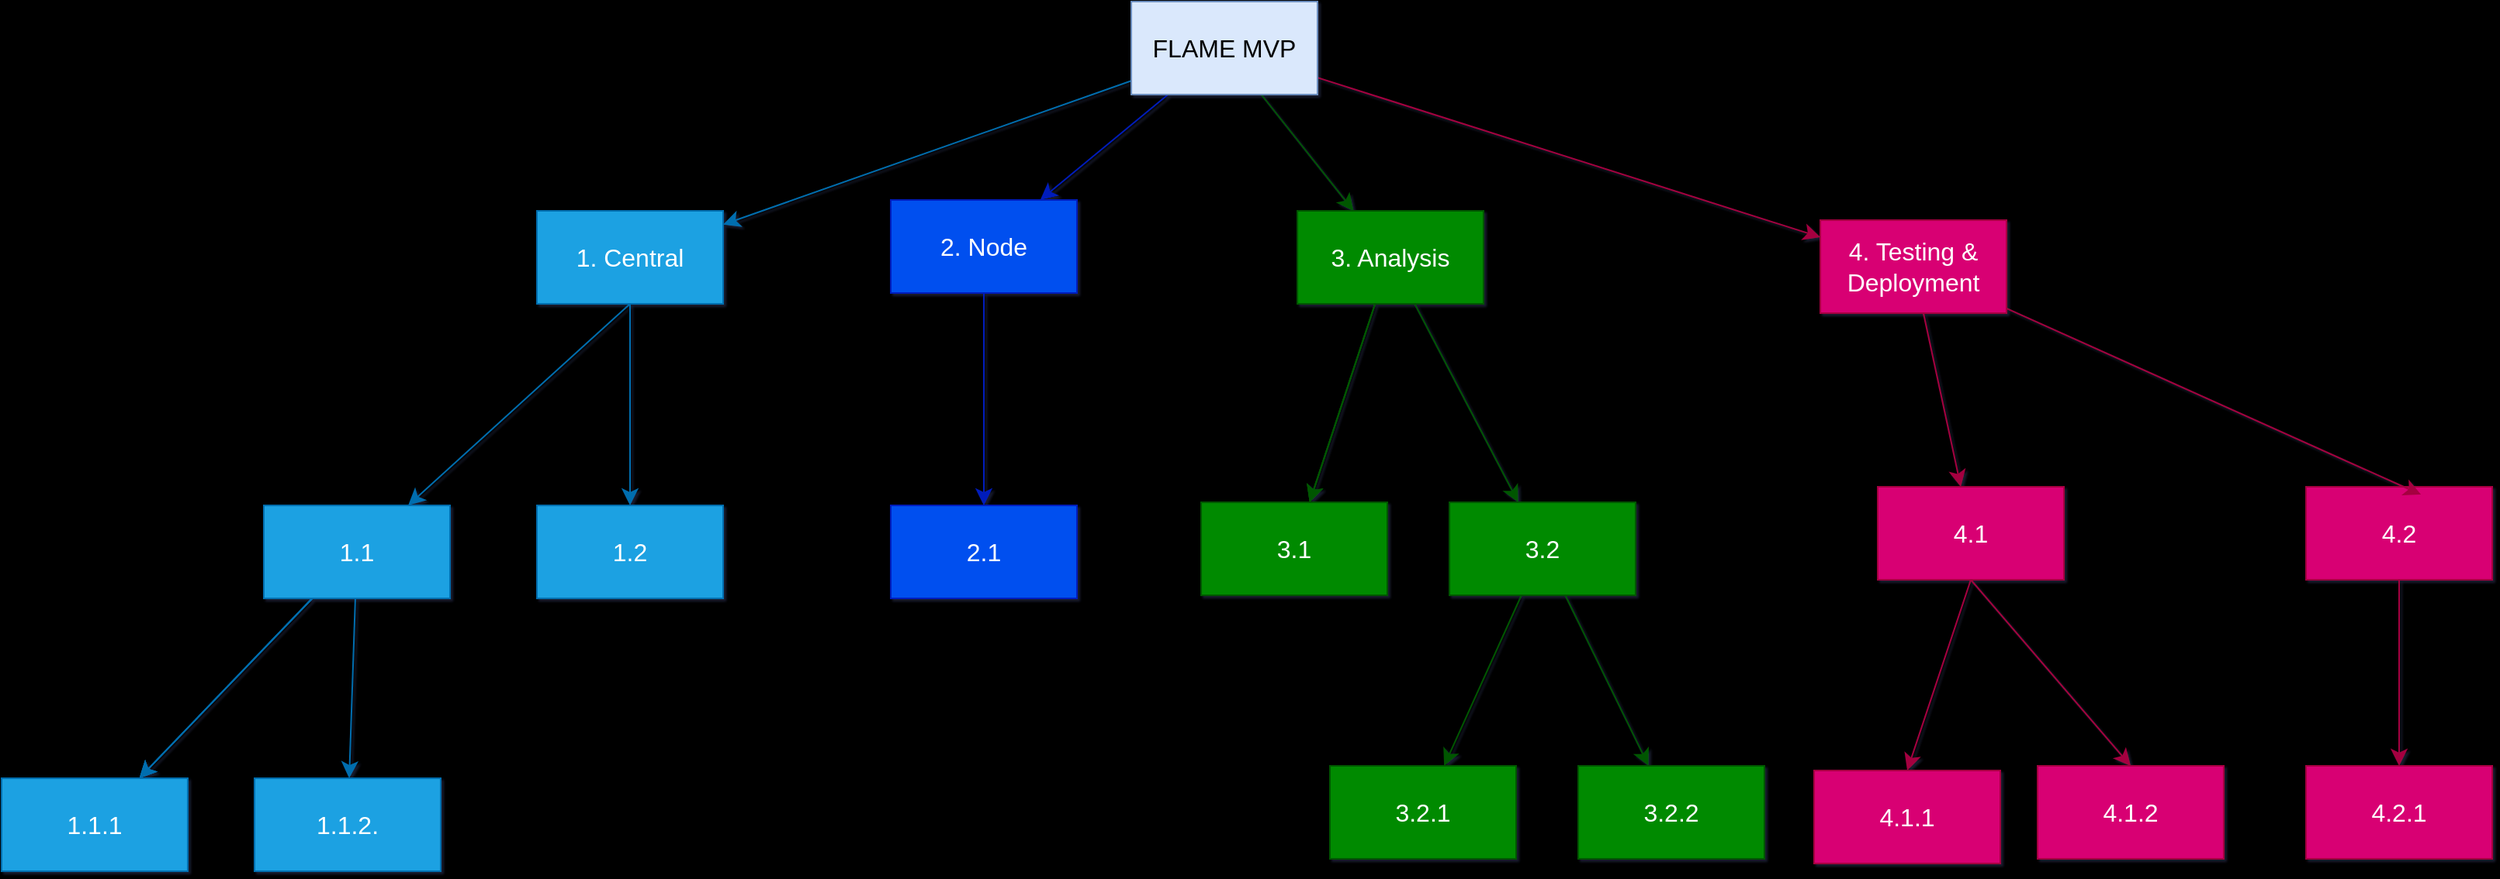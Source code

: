 <mxfile version="22.1.7" type="github">
  <diagram name="Seite-1" id="seM9K211Fq18FHVvWayW">
    <mxGraphModel dx="2282" dy="1271" grid="0" gridSize="10" guides="1" tooltips="1" connect="1" arrows="1" fold="1" page="0" pageScale="1" pageWidth="827" pageHeight="1169" background="#000000" math="0" shadow="1">
      <root>
        <mxCell id="0" />
        <mxCell id="1" parent="0" />
        <mxCell id="Tm_fkrOzm4iO2OovqsH9-3" value="" style="edgeStyle=none;curved=1;rounded=0;orthogonalLoop=1;jettySize=auto;html=1;fontSize=12;startSize=8;endSize=8;fillColor=#1ba1e2;strokeColor=#006EAF;" parent="1" source="Tm_fkrOzm4iO2OovqsH9-1" target="Tm_fkrOzm4iO2OovqsH9-2" edge="1">
          <mxGeometry relative="1" as="geometry" />
        </mxCell>
        <mxCell id="Tm_fkrOzm4iO2OovqsH9-5" value="" style="edgeStyle=none;curved=1;rounded=0;orthogonalLoop=1;jettySize=auto;html=1;fontSize=12;startSize=8;endSize=8;" parent="1" source="Tm_fkrOzm4iO2OovqsH9-1" target="Tm_fkrOzm4iO2OovqsH9-4" edge="1">
          <mxGeometry relative="1" as="geometry" />
        </mxCell>
        <mxCell id="Tm_fkrOzm4iO2OovqsH9-7" value="" style="edgeStyle=none;curved=1;rounded=0;orthogonalLoop=1;jettySize=auto;html=1;fontSize=12;startSize=8;endSize=8;fillColor=#008a00;strokeColor=#005700;" parent="1" source="Tm_fkrOzm4iO2OovqsH9-1" target="Tm_fkrOzm4iO2OovqsH9-6" edge="1">
          <mxGeometry relative="1" as="geometry" />
        </mxCell>
        <mxCell id="Tm_fkrOzm4iO2OovqsH9-8" value="" style="edgeStyle=none;curved=1;rounded=0;orthogonalLoop=1;jettySize=auto;html=1;fontSize=12;startSize=8;endSize=8;" parent="1" source="Tm_fkrOzm4iO2OovqsH9-1" target="Tm_fkrOzm4iO2OovqsH9-4" edge="1">
          <mxGeometry relative="1" as="geometry" />
        </mxCell>
        <mxCell id="Tm_fkrOzm4iO2OovqsH9-9" value="" style="edgeStyle=none;curved=1;rounded=0;orthogonalLoop=1;jettySize=auto;html=1;fontSize=12;startSize=8;endSize=8;" parent="1" source="Tm_fkrOzm4iO2OovqsH9-1" target="Tm_fkrOzm4iO2OovqsH9-4" edge="1">
          <mxGeometry relative="1" as="geometry" />
        </mxCell>
        <mxCell id="Tm_fkrOzm4iO2OovqsH9-10" value="" style="edgeStyle=none;curved=1;rounded=0;orthogonalLoop=1;jettySize=auto;html=1;fontSize=12;startSize=8;endSize=8;fillColor=#0050ef;strokeColor=#001DBC;" parent="1" source="Tm_fkrOzm4iO2OovqsH9-1" target="Tm_fkrOzm4iO2OovqsH9-4" edge="1">
          <mxGeometry relative="1" as="geometry" />
        </mxCell>
        <mxCell id="Tm_fkrOzm4iO2OovqsH9-12" value="" style="edgeStyle=none;curved=1;rounded=0;orthogonalLoop=1;jettySize=auto;html=1;fontSize=12;startSize=8;endSize=8;fillColor=#d80073;strokeColor=#A50040;" parent="1" source="Tm_fkrOzm4iO2OovqsH9-1" target="Tm_fkrOzm4iO2OovqsH9-11" edge="1">
          <mxGeometry relative="1" as="geometry" />
        </mxCell>
        <mxCell id="Tm_fkrOzm4iO2OovqsH9-1" value="FLAME MVP" style="rounded=0;whiteSpace=wrap;html=1;fontSize=16;fillColor=#dae8fc;strokeColor=#6c8ebf;" parent="1" vertex="1">
          <mxGeometry x="176" y="-35" width="120" height="60" as="geometry" />
        </mxCell>
        <mxCell id="Tm_fkrOzm4iO2OovqsH9-15" value="" style="edgeStyle=none;curved=1;rounded=0;orthogonalLoop=1;jettySize=auto;html=1;fontSize=12;startSize=8;endSize=8;fillColor=#1ba1e2;strokeColor=#006EAF;" parent="1" source="Tm_fkrOzm4iO2OovqsH9-2" target="Tm_fkrOzm4iO2OovqsH9-14" edge="1">
          <mxGeometry relative="1" as="geometry" />
        </mxCell>
        <mxCell id="Tm_fkrOzm4iO2OovqsH9-2" value="1. Central" style="rounded=0;whiteSpace=wrap;html=1;fontSize=16;fillColor=#1ba1e2;strokeColor=#006EAF;fontColor=#ffffff;" parent="1" vertex="1">
          <mxGeometry x="-207" y="100" width="120" height="60" as="geometry" />
        </mxCell>
        <mxCell id="Tm_fkrOzm4iO2OovqsH9-19" value="" style="edgeStyle=none;curved=1;rounded=0;orthogonalLoop=1;jettySize=auto;html=1;fontSize=12;startSize=8;endSize=8;fillColor=#0050ef;strokeColor=#001DBC;" parent="1" source="Tm_fkrOzm4iO2OovqsH9-4" target="Tm_fkrOzm4iO2OovqsH9-18" edge="1">
          <mxGeometry relative="1" as="geometry" />
        </mxCell>
        <mxCell id="Tm_fkrOzm4iO2OovqsH9-4" value="2. Node" style="rounded=0;whiteSpace=wrap;html=1;fontSize=16;fillColor=#0050ef;strokeColor=#001DBC;fontColor=#ffffff;" parent="1" vertex="1">
          <mxGeometry x="21" y="93" width="120" height="60" as="geometry" />
        </mxCell>
        <mxCell id="Tm_fkrOzm4iO2OovqsH9-21" value="" style="edgeStyle=none;curved=1;rounded=0;orthogonalLoop=1;jettySize=auto;html=1;fontSize=12;startSize=8;endSize=8;fillColor=#008a00;strokeColor=#005700;" parent="1" source="Tm_fkrOzm4iO2OovqsH9-6" target="Tm_fkrOzm4iO2OovqsH9-20" edge="1">
          <mxGeometry relative="1" as="geometry" />
        </mxCell>
        <mxCell id="bRI6Ea-mW8as5AOQ2J7K-8" value="" style="edgeStyle=none;curved=1;rounded=0;orthogonalLoop=1;jettySize=auto;html=1;fontSize=12;startSize=8;endSize=8;fillColor=#008a00;strokeColor=#005700;" parent="1" source="Tm_fkrOzm4iO2OovqsH9-6" target="Tm_fkrOzm4iO2OovqsH9-20" edge="1">
          <mxGeometry relative="1" as="geometry" />
        </mxCell>
        <mxCell id="bRI6Ea-mW8as5AOQ2J7K-9" value="" style="edgeStyle=none;curved=1;rounded=0;orthogonalLoop=1;jettySize=auto;html=1;fontSize=12;startSize=8;endSize=8;fillColor=#008a00;strokeColor=#005700;" parent="1" source="Tm_fkrOzm4iO2OovqsH9-6" target="Tm_fkrOzm4iO2OovqsH9-20" edge="1">
          <mxGeometry relative="1" as="geometry" />
        </mxCell>
        <mxCell id="bRI6Ea-mW8as5AOQ2J7K-10" style="edgeStyle=none;curved=1;rounded=0;orthogonalLoop=1;jettySize=auto;html=1;fontSize=12;startSize=8;endSize=8;fillColor=#008a00;strokeColor=#005700;" parent="1" source="Tm_fkrOzm4iO2OovqsH9-6" target="bRI6Ea-mW8as5AOQ2J7K-1" edge="1">
          <mxGeometry relative="1" as="geometry" />
        </mxCell>
        <mxCell id="Tm_fkrOzm4iO2OovqsH9-6" value="3. Analysis" style="rounded=0;whiteSpace=wrap;html=1;fontSize=16;fillColor=#008a00;strokeColor=#005700;fontColor=#ffffff;" parent="1" vertex="1">
          <mxGeometry x="283" y="100" width="120" height="60" as="geometry" />
        </mxCell>
        <mxCell id="bRI6Ea-mW8as5AOQ2J7K-12" value="" style="edgeStyle=none;curved=1;rounded=0;orthogonalLoop=1;jettySize=auto;html=1;fontSize=12;startSize=8;endSize=8;fillColor=#d80073;strokeColor=#A50040;" parent="1" source="Tm_fkrOzm4iO2OovqsH9-11" target="bRI6Ea-mW8as5AOQ2J7K-11" edge="1">
          <mxGeometry relative="1" as="geometry" />
        </mxCell>
        <mxCell id="Tm_fkrOzm4iO2OovqsH9-11" value="4. Testing &amp;amp; Deployment" style="whiteSpace=wrap;html=1;fontSize=16;rounded=0;fillColor=#d80073;strokeColor=#A50040;fontColor=#ffffff;" parent="1" vertex="1">
          <mxGeometry x="620" y="106" width="120" height="60" as="geometry" />
        </mxCell>
        <mxCell id="Tm_fkrOzm4iO2OovqsH9-17" value="" style="edgeStyle=none;curved=1;rounded=0;orthogonalLoop=1;jettySize=auto;html=1;fontSize=12;startSize=8;endSize=8;exitX=0.5;exitY=1;exitDx=0;exitDy=0;fillColor=#1ba1e2;strokeColor=#006EAF;" parent="1" source="Tm_fkrOzm4iO2OovqsH9-2" target="Tm_fkrOzm4iO2OovqsH9-16" edge="1">
          <mxGeometry relative="1" as="geometry" />
        </mxCell>
        <mxCell id="Tm_fkrOzm4iO2OovqsH9-14" value="1.2" style="rounded=0;whiteSpace=wrap;html=1;fontSize=16;fillColor=#1ba1e2;strokeColor=#006EAF;fontColor=#ffffff;" parent="1" vertex="1">
          <mxGeometry x="-207" y="290" width="120" height="60" as="geometry" />
        </mxCell>
        <mxCell id="bRI6Ea-mW8as5AOQ2J7K-3" value="" style="edgeStyle=none;curved=1;rounded=0;orthogonalLoop=1;jettySize=auto;html=1;fontSize=12;startSize=8;endSize=8;fillColor=#1ba1e2;strokeColor=#006EAF;" parent="1" source="Tm_fkrOzm4iO2OovqsH9-16" target="bRI6Ea-mW8as5AOQ2J7K-2" edge="1">
          <mxGeometry relative="1" as="geometry" />
        </mxCell>
        <mxCell id="bRI6Ea-mW8as5AOQ2J7K-4" value="" style="edgeStyle=none;curved=1;rounded=0;orthogonalLoop=1;jettySize=auto;html=1;fontSize=12;startSize=8;endSize=8;fillColor=#1ba1e2;strokeColor=#006EAF;" parent="1" source="Tm_fkrOzm4iO2OovqsH9-16" target="bRI6Ea-mW8as5AOQ2J7K-2" edge="1">
          <mxGeometry relative="1" as="geometry" />
        </mxCell>
        <mxCell id="bRI6Ea-mW8as5AOQ2J7K-5" value="" style="edgeStyle=none;curved=1;rounded=0;orthogonalLoop=1;jettySize=auto;html=1;fontSize=12;startSize=8;endSize=8;fillColor=#1ba1e2;strokeColor=#006EAF;" parent="1" source="Tm_fkrOzm4iO2OovqsH9-16" target="bRI6Ea-mW8as5AOQ2J7K-2" edge="1">
          <mxGeometry relative="1" as="geometry" />
        </mxCell>
        <mxCell id="bRI6Ea-mW8as5AOQ2J7K-7" value="" style="edgeStyle=none;curved=1;rounded=0;orthogonalLoop=1;jettySize=auto;html=1;fontSize=12;startSize=8;endSize=8;fillColor=#1ba1e2;strokeColor=#006EAF;" parent="1" source="Tm_fkrOzm4iO2OovqsH9-16" target="bRI6Ea-mW8as5AOQ2J7K-6" edge="1">
          <mxGeometry relative="1" as="geometry" />
        </mxCell>
        <mxCell id="Tm_fkrOzm4iO2OovqsH9-16" value="1.1" style="whiteSpace=wrap;html=1;fontSize=16;rounded=0;fillColor=#1ba1e2;strokeColor=#006EAF;fontColor=#ffffff;" parent="1" vertex="1">
          <mxGeometry x="-383" y="290" width="120" height="60" as="geometry" />
        </mxCell>
        <mxCell id="Tm_fkrOzm4iO2OovqsH9-18" value="2.1" style="whiteSpace=wrap;html=1;fontSize=16;rounded=0;fillColor=#0050ef;strokeColor=#001DBC;fontColor=#ffffff;" parent="1" vertex="1">
          <mxGeometry x="21" y="290" width="120" height="60" as="geometry" />
        </mxCell>
        <mxCell id="Tm_fkrOzm4iO2OovqsH9-20" value="3.1" style="whiteSpace=wrap;html=1;fontSize=16;rounded=0;fillColor=#008a00;strokeColor=#005700;fontColor=#ffffff;" parent="1" vertex="1">
          <mxGeometry x="221" y="288" width="120" height="60" as="geometry" />
        </mxCell>
        <mxCell id="bRI6Ea-mW8as5AOQ2J7K-14" value="" style="edgeStyle=none;curved=1;rounded=0;orthogonalLoop=1;jettySize=auto;html=1;fontSize=12;startSize=8;endSize=8;fillColor=#008a00;strokeColor=#005700;" parent="1" source="bRI6Ea-mW8as5AOQ2J7K-1" target="bRI6Ea-mW8as5AOQ2J7K-13" edge="1">
          <mxGeometry relative="1" as="geometry" />
        </mxCell>
        <mxCell id="bRI6Ea-mW8as5AOQ2J7K-16" style="edgeStyle=none;curved=1;rounded=0;orthogonalLoop=1;jettySize=auto;html=1;fontSize=12;startSize=8;endSize=8;fillColor=#008a00;strokeColor=#005700;" parent="1" source="bRI6Ea-mW8as5AOQ2J7K-1" target="bRI6Ea-mW8as5AOQ2J7K-15" edge="1">
          <mxGeometry relative="1" as="geometry" />
        </mxCell>
        <mxCell id="bRI6Ea-mW8as5AOQ2J7K-1" value="3.2" style="whiteSpace=wrap;html=1;fontSize=16;rounded=0;fillColor=#008a00;strokeColor=#005700;fontColor=#ffffff;" parent="1" vertex="1">
          <mxGeometry x="381" y="288" width="120" height="60" as="geometry" />
        </mxCell>
        <mxCell id="bRI6Ea-mW8as5AOQ2J7K-2" value="1.1.1" style="whiteSpace=wrap;html=1;fontSize=16;rounded=0;fillColor=#1ba1e2;strokeColor=#006EAF;fontColor=#ffffff;" parent="1" vertex="1">
          <mxGeometry x="-552" y="466" width="120" height="60" as="geometry" />
        </mxCell>
        <mxCell id="bRI6Ea-mW8as5AOQ2J7K-6" value="1.1.2." style="whiteSpace=wrap;html=1;fontSize=16;rounded=0;fillColor=#1ba1e2;strokeColor=#006EAF;fontColor=#ffffff;" parent="1" vertex="1">
          <mxGeometry x="-389" y="466" width="120" height="60" as="geometry" />
        </mxCell>
        <mxCell id="bRI6Ea-mW8as5AOQ2J7K-11" value="4.1" style="whiteSpace=wrap;html=1;fontSize=16;fillColor=#d80073;strokeColor=#A50040;rounded=0;fontColor=#ffffff;" parent="1" vertex="1">
          <mxGeometry x="657" y="278" width="120" height="60" as="geometry" />
        </mxCell>
        <mxCell id="bRI6Ea-mW8as5AOQ2J7K-13" value="3.2.1" style="whiteSpace=wrap;html=1;fontSize=16;fillColor=#008a00;strokeColor=#005700;rounded=0;fontColor=#ffffff;" parent="1" vertex="1">
          <mxGeometry x="304" y="458" width="120" height="60" as="geometry" />
        </mxCell>
        <mxCell id="bRI6Ea-mW8as5AOQ2J7K-15" value="3.2.2" style="whiteSpace=wrap;html=1;fontSize=16;fillColor=#008a00;strokeColor=#005700;rounded=0;fontColor=#ffffff;" parent="1" vertex="1">
          <mxGeometry x="464" y="458" width="120" height="60" as="geometry" />
        </mxCell>
        <mxCell id="RC5OD5xl2fzQJL403gOj-2" value="4.1.1" style="whiteSpace=wrap;html=1;fontSize=16;fillColor=#d80073;strokeColor=#A50040;rounded=0;fontColor=#ffffff;" vertex="1" parent="1">
          <mxGeometry x="616" y="461" width="120" height="60" as="geometry" />
        </mxCell>
        <mxCell id="RC5OD5xl2fzQJL403gOj-4" value="4.1.2" style="whiteSpace=wrap;html=1;fontSize=16;fillColor=#d80073;strokeColor=#A50040;rounded=0;fontColor=#ffffff;" vertex="1" parent="1">
          <mxGeometry x="760" y="458" width="120" height="60" as="geometry" />
        </mxCell>
        <mxCell id="RC5OD5xl2fzQJL403gOj-5" value="4.2" style="whiteSpace=wrap;html=1;fontSize=16;fillColor=#d80073;strokeColor=#A50040;rounded=0;fontColor=#ffffff;" vertex="1" parent="1">
          <mxGeometry x="933" y="278" width="120" height="60" as="geometry" />
        </mxCell>
        <mxCell id="RC5OD5xl2fzQJL403gOj-6" value="4.2.1" style="whiteSpace=wrap;html=1;fontSize=16;fillColor=#d80073;strokeColor=#A50040;rounded=0;fontColor=#ffffff;" vertex="1" parent="1">
          <mxGeometry x="933" y="458" width="120" height="60" as="geometry" />
        </mxCell>
        <mxCell id="RC5OD5xl2fzQJL403gOj-7" value="" style="edgeStyle=none;curved=1;rounded=0;orthogonalLoop=1;jettySize=auto;html=1;fontSize=12;startSize=8;endSize=8;fillColor=#d80073;strokeColor=#A50040;entryX=0.617;entryY=0.083;entryDx=0;entryDy=0;entryPerimeter=0;" edge="1" parent="1" source="Tm_fkrOzm4iO2OovqsH9-11" target="RC5OD5xl2fzQJL403gOj-5">
          <mxGeometry relative="1" as="geometry">
            <mxPoint x="624" y="178" as="sourcePoint" />
            <mxPoint x="624" y="298" as="targetPoint" />
          </mxGeometry>
        </mxCell>
        <mxCell id="RC5OD5xl2fzQJL403gOj-8" value="" style="edgeStyle=none;curved=1;rounded=0;orthogonalLoop=1;jettySize=auto;html=1;fontSize=12;startSize=8;endSize=8;fillColor=#d80073;strokeColor=#A50040;entryX=0.5;entryY=0;entryDx=0;entryDy=0;exitX=0.5;exitY=1;exitDx=0;exitDy=0;" edge="1" parent="1" source="bRI6Ea-mW8as5AOQ2J7K-11" target="RC5OD5xl2fzQJL403gOj-2">
          <mxGeometry relative="1" as="geometry">
            <mxPoint x="671" y="178" as="sourcePoint" />
            <mxPoint x="884" y="313" as="targetPoint" />
          </mxGeometry>
        </mxCell>
        <mxCell id="RC5OD5xl2fzQJL403gOj-9" value="" style="edgeStyle=none;curved=1;rounded=0;orthogonalLoop=1;jettySize=auto;html=1;fontSize=12;startSize=8;endSize=8;fillColor=#d80073;strokeColor=#A50040;entryX=0.5;entryY=0;entryDx=0;entryDy=0;exitX=0.5;exitY=1;exitDx=0;exitDy=0;" edge="1" parent="1" source="RC5OD5xl2fzQJL403gOj-5" target="RC5OD5xl2fzQJL403gOj-6">
          <mxGeometry relative="1" as="geometry">
            <mxPoint x="671" y="178" as="sourcePoint" />
            <mxPoint x="884" y="313" as="targetPoint" />
          </mxGeometry>
        </mxCell>
        <mxCell id="RC5OD5xl2fzQJL403gOj-10" value="" style="edgeStyle=none;curved=1;rounded=0;orthogonalLoop=1;jettySize=auto;html=1;fontSize=12;startSize=8;endSize=8;fillColor=#d80073;strokeColor=#A50040;entryX=0.5;entryY=0;entryDx=0;entryDy=0;exitX=0.5;exitY=1;exitDx=0;exitDy=0;" edge="1" parent="1" source="bRI6Ea-mW8as5AOQ2J7K-11" target="RC5OD5xl2fzQJL403gOj-4">
          <mxGeometry relative="1" as="geometry">
            <mxPoint x="624" y="358" as="sourcePoint" />
            <mxPoint x="700" y="442" as="targetPoint" />
          </mxGeometry>
        </mxCell>
      </root>
    </mxGraphModel>
  </diagram>
</mxfile>
